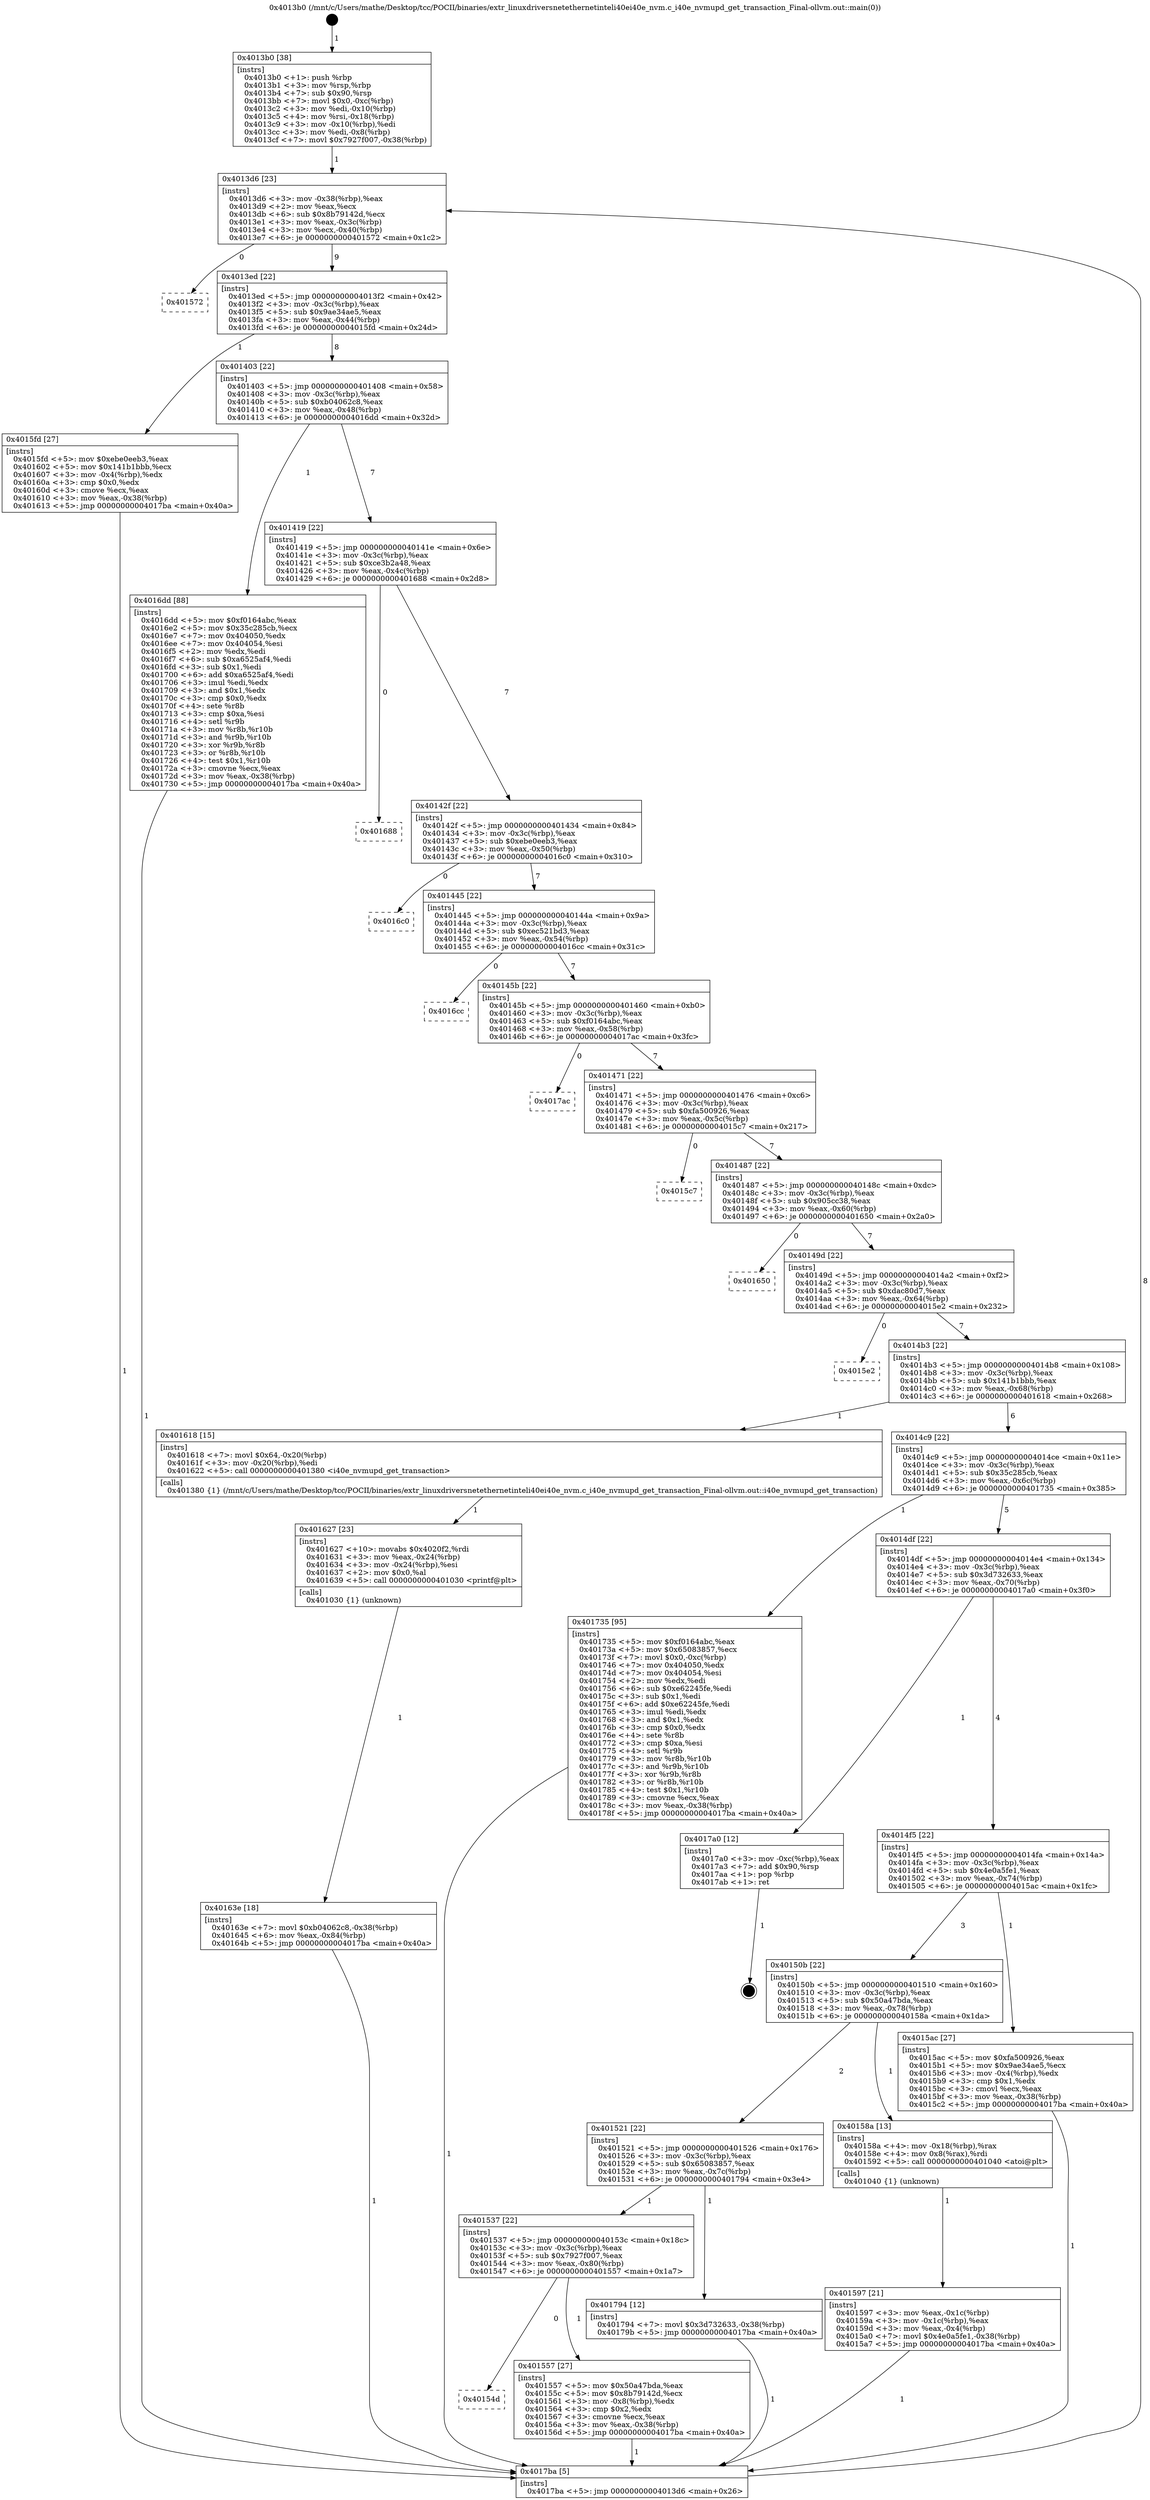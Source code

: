 digraph "0x4013b0" {
  label = "0x4013b0 (/mnt/c/Users/mathe/Desktop/tcc/POCII/binaries/extr_linuxdriversnetethernetinteli40ei40e_nvm.c_i40e_nvmupd_get_transaction_Final-ollvm.out::main(0))"
  labelloc = "t"
  node[shape=record]

  Entry [label="",width=0.3,height=0.3,shape=circle,fillcolor=black,style=filled]
  "0x4013d6" [label="{
     0x4013d6 [23]\l
     | [instrs]\l
     &nbsp;&nbsp;0x4013d6 \<+3\>: mov -0x38(%rbp),%eax\l
     &nbsp;&nbsp;0x4013d9 \<+2\>: mov %eax,%ecx\l
     &nbsp;&nbsp;0x4013db \<+6\>: sub $0x8b79142d,%ecx\l
     &nbsp;&nbsp;0x4013e1 \<+3\>: mov %eax,-0x3c(%rbp)\l
     &nbsp;&nbsp;0x4013e4 \<+3\>: mov %ecx,-0x40(%rbp)\l
     &nbsp;&nbsp;0x4013e7 \<+6\>: je 0000000000401572 \<main+0x1c2\>\l
  }"]
  "0x401572" [label="{
     0x401572\l
  }", style=dashed]
  "0x4013ed" [label="{
     0x4013ed [22]\l
     | [instrs]\l
     &nbsp;&nbsp;0x4013ed \<+5\>: jmp 00000000004013f2 \<main+0x42\>\l
     &nbsp;&nbsp;0x4013f2 \<+3\>: mov -0x3c(%rbp),%eax\l
     &nbsp;&nbsp;0x4013f5 \<+5\>: sub $0x9ae34ae5,%eax\l
     &nbsp;&nbsp;0x4013fa \<+3\>: mov %eax,-0x44(%rbp)\l
     &nbsp;&nbsp;0x4013fd \<+6\>: je 00000000004015fd \<main+0x24d\>\l
  }"]
  Exit [label="",width=0.3,height=0.3,shape=circle,fillcolor=black,style=filled,peripheries=2]
  "0x4015fd" [label="{
     0x4015fd [27]\l
     | [instrs]\l
     &nbsp;&nbsp;0x4015fd \<+5\>: mov $0xebe0eeb3,%eax\l
     &nbsp;&nbsp;0x401602 \<+5\>: mov $0x141b1bbb,%ecx\l
     &nbsp;&nbsp;0x401607 \<+3\>: mov -0x4(%rbp),%edx\l
     &nbsp;&nbsp;0x40160a \<+3\>: cmp $0x0,%edx\l
     &nbsp;&nbsp;0x40160d \<+3\>: cmove %ecx,%eax\l
     &nbsp;&nbsp;0x401610 \<+3\>: mov %eax,-0x38(%rbp)\l
     &nbsp;&nbsp;0x401613 \<+5\>: jmp 00000000004017ba \<main+0x40a\>\l
  }"]
  "0x401403" [label="{
     0x401403 [22]\l
     | [instrs]\l
     &nbsp;&nbsp;0x401403 \<+5\>: jmp 0000000000401408 \<main+0x58\>\l
     &nbsp;&nbsp;0x401408 \<+3\>: mov -0x3c(%rbp),%eax\l
     &nbsp;&nbsp;0x40140b \<+5\>: sub $0xb04062c8,%eax\l
     &nbsp;&nbsp;0x401410 \<+3\>: mov %eax,-0x48(%rbp)\l
     &nbsp;&nbsp;0x401413 \<+6\>: je 00000000004016dd \<main+0x32d\>\l
  }"]
  "0x40163e" [label="{
     0x40163e [18]\l
     | [instrs]\l
     &nbsp;&nbsp;0x40163e \<+7\>: movl $0xb04062c8,-0x38(%rbp)\l
     &nbsp;&nbsp;0x401645 \<+6\>: mov %eax,-0x84(%rbp)\l
     &nbsp;&nbsp;0x40164b \<+5\>: jmp 00000000004017ba \<main+0x40a\>\l
  }"]
  "0x4016dd" [label="{
     0x4016dd [88]\l
     | [instrs]\l
     &nbsp;&nbsp;0x4016dd \<+5\>: mov $0xf0164abc,%eax\l
     &nbsp;&nbsp;0x4016e2 \<+5\>: mov $0x35c285cb,%ecx\l
     &nbsp;&nbsp;0x4016e7 \<+7\>: mov 0x404050,%edx\l
     &nbsp;&nbsp;0x4016ee \<+7\>: mov 0x404054,%esi\l
     &nbsp;&nbsp;0x4016f5 \<+2\>: mov %edx,%edi\l
     &nbsp;&nbsp;0x4016f7 \<+6\>: sub $0xa6525af4,%edi\l
     &nbsp;&nbsp;0x4016fd \<+3\>: sub $0x1,%edi\l
     &nbsp;&nbsp;0x401700 \<+6\>: add $0xa6525af4,%edi\l
     &nbsp;&nbsp;0x401706 \<+3\>: imul %edi,%edx\l
     &nbsp;&nbsp;0x401709 \<+3\>: and $0x1,%edx\l
     &nbsp;&nbsp;0x40170c \<+3\>: cmp $0x0,%edx\l
     &nbsp;&nbsp;0x40170f \<+4\>: sete %r8b\l
     &nbsp;&nbsp;0x401713 \<+3\>: cmp $0xa,%esi\l
     &nbsp;&nbsp;0x401716 \<+4\>: setl %r9b\l
     &nbsp;&nbsp;0x40171a \<+3\>: mov %r8b,%r10b\l
     &nbsp;&nbsp;0x40171d \<+3\>: and %r9b,%r10b\l
     &nbsp;&nbsp;0x401720 \<+3\>: xor %r9b,%r8b\l
     &nbsp;&nbsp;0x401723 \<+3\>: or %r8b,%r10b\l
     &nbsp;&nbsp;0x401726 \<+4\>: test $0x1,%r10b\l
     &nbsp;&nbsp;0x40172a \<+3\>: cmovne %ecx,%eax\l
     &nbsp;&nbsp;0x40172d \<+3\>: mov %eax,-0x38(%rbp)\l
     &nbsp;&nbsp;0x401730 \<+5\>: jmp 00000000004017ba \<main+0x40a\>\l
  }"]
  "0x401419" [label="{
     0x401419 [22]\l
     | [instrs]\l
     &nbsp;&nbsp;0x401419 \<+5\>: jmp 000000000040141e \<main+0x6e\>\l
     &nbsp;&nbsp;0x40141e \<+3\>: mov -0x3c(%rbp),%eax\l
     &nbsp;&nbsp;0x401421 \<+5\>: sub $0xce3b2a48,%eax\l
     &nbsp;&nbsp;0x401426 \<+3\>: mov %eax,-0x4c(%rbp)\l
     &nbsp;&nbsp;0x401429 \<+6\>: je 0000000000401688 \<main+0x2d8\>\l
  }"]
  "0x401627" [label="{
     0x401627 [23]\l
     | [instrs]\l
     &nbsp;&nbsp;0x401627 \<+10\>: movabs $0x4020f2,%rdi\l
     &nbsp;&nbsp;0x401631 \<+3\>: mov %eax,-0x24(%rbp)\l
     &nbsp;&nbsp;0x401634 \<+3\>: mov -0x24(%rbp),%esi\l
     &nbsp;&nbsp;0x401637 \<+2\>: mov $0x0,%al\l
     &nbsp;&nbsp;0x401639 \<+5\>: call 0000000000401030 \<printf@plt\>\l
     | [calls]\l
     &nbsp;&nbsp;0x401030 \{1\} (unknown)\l
  }"]
  "0x401688" [label="{
     0x401688\l
  }", style=dashed]
  "0x40142f" [label="{
     0x40142f [22]\l
     | [instrs]\l
     &nbsp;&nbsp;0x40142f \<+5\>: jmp 0000000000401434 \<main+0x84\>\l
     &nbsp;&nbsp;0x401434 \<+3\>: mov -0x3c(%rbp),%eax\l
     &nbsp;&nbsp;0x401437 \<+5\>: sub $0xebe0eeb3,%eax\l
     &nbsp;&nbsp;0x40143c \<+3\>: mov %eax,-0x50(%rbp)\l
     &nbsp;&nbsp;0x40143f \<+6\>: je 00000000004016c0 \<main+0x310\>\l
  }"]
  "0x401597" [label="{
     0x401597 [21]\l
     | [instrs]\l
     &nbsp;&nbsp;0x401597 \<+3\>: mov %eax,-0x1c(%rbp)\l
     &nbsp;&nbsp;0x40159a \<+3\>: mov -0x1c(%rbp),%eax\l
     &nbsp;&nbsp;0x40159d \<+3\>: mov %eax,-0x4(%rbp)\l
     &nbsp;&nbsp;0x4015a0 \<+7\>: movl $0x4e0a5fe1,-0x38(%rbp)\l
     &nbsp;&nbsp;0x4015a7 \<+5\>: jmp 00000000004017ba \<main+0x40a\>\l
  }"]
  "0x4016c0" [label="{
     0x4016c0\l
  }", style=dashed]
  "0x401445" [label="{
     0x401445 [22]\l
     | [instrs]\l
     &nbsp;&nbsp;0x401445 \<+5\>: jmp 000000000040144a \<main+0x9a\>\l
     &nbsp;&nbsp;0x40144a \<+3\>: mov -0x3c(%rbp),%eax\l
     &nbsp;&nbsp;0x40144d \<+5\>: sub $0xec521bd3,%eax\l
     &nbsp;&nbsp;0x401452 \<+3\>: mov %eax,-0x54(%rbp)\l
     &nbsp;&nbsp;0x401455 \<+6\>: je 00000000004016cc \<main+0x31c\>\l
  }"]
  "0x4013b0" [label="{
     0x4013b0 [38]\l
     | [instrs]\l
     &nbsp;&nbsp;0x4013b0 \<+1\>: push %rbp\l
     &nbsp;&nbsp;0x4013b1 \<+3\>: mov %rsp,%rbp\l
     &nbsp;&nbsp;0x4013b4 \<+7\>: sub $0x90,%rsp\l
     &nbsp;&nbsp;0x4013bb \<+7\>: movl $0x0,-0xc(%rbp)\l
     &nbsp;&nbsp;0x4013c2 \<+3\>: mov %edi,-0x10(%rbp)\l
     &nbsp;&nbsp;0x4013c5 \<+4\>: mov %rsi,-0x18(%rbp)\l
     &nbsp;&nbsp;0x4013c9 \<+3\>: mov -0x10(%rbp),%edi\l
     &nbsp;&nbsp;0x4013cc \<+3\>: mov %edi,-0x8(%rbp)\l
     &nbsp;&nbsp;0x4013cf \<+7\>: movl $0x7927f007,-0x38(%rbp)\l
  }"]
  "0x4016cc" [label="{
     0x4016cc\l
  }", style=dashed]
  "0x40145b" [label="{
     0x40145b [22]\l
     | [instrs]\l
     &nbsp;&nbsp;0x40145b \<+5\>: jmp 0000000000401460 \<main+0xb0\>\l
     &nbsp;&nbsp;0x401460 \<+3\>: mov -0x3c(%rbp),%eax\l
     &nbsp;&nbsp;0x401463 \<+5\>: sub $0xf0164abc,%eax\l
     &nbsp;&nbsp;0x401468 \<+3\>: mov %eax,-0x58(%rbp)\l
     &nbsp;&nbsp;0x40146b \<+6\>: je 00000000004017ac \<main+0x3fc\>\l
  }"]
  "0x4017ba" [label="{
     0x4017ba [5]\l
     | [instrs]\l
     &nbsp;&nbsp;0x4017ba \<+5\>: jmp 00000000004013d6 \<main+0x26\>\l
  }"]
  "0x4017ac" [label="{
     0x4017ac\l
  }", style=dashed]
  "0x401471" [label="{
     0x401471 [22]\l
     | [instrs]\l
     &nbsp;&nbsp;0x401471 \<+5\>: jmp 0000000000401476 \<main+0xc6\>\l
     &nbsp;&nbsp;0x401476 \<+3\>: mov -0x3c(%rbp),%eax\l
     &nbsp;&nbsp;0x401479 \<+5\>: sub $0xfa500926,%eax\l
     &nbsp;&nbsp;0x40147e \<+3\>: mov %eax,-0x5c(%rbp)\l
     &nbsp;&nbsp;0x401481 \<+6\>: je 00000000004015c7 \<main+0x217\>\l
  }"]
  "0x40154d" [label="{
     0x40154d\l
  }", style=dashed]
  "0x4015c7" [label="{
     0x4015c7\l
  }", style=dashed]
  "0x401487" [label="{
     0x401487 [22]\l
     | [instrs]\l
     &nbsp;&nbsp;0x401487 \<+5\>: jmp 000000000040148c \<main+0xdc\>\l
     &nbsp;&nbsp;0x40148c \<+3\>: mov -0x3c(%rbp),%eax\l
     &nbsp;&nbsp;0x40148f \<+5\>: sub $0x905cc38,%eax\l
     &nbsp;&nbsp;0x401494 \<+3\>: mov %eax,-0x60(%rbp)\l
     &nbsp;&nbsp;0x401497 \<+6\>: je 0000000000401650 \<main+0x2a0\>\l
  }"]
  "0x401557" [label="{
     0x401557 [27]\l
     | [instrs]\l
     &nbsp;&nbsp;0x401557 \<+5\>: mov $0x50a47bda,%eax\l
     &nbsp;&nbsp;0x40155c \<+5\>: mov $0x8b79142d,%ecx\l
     &nbsp;&nbsp;0x401561 \<+3\>: mov -0x8(%rbp),%edx\l
     &nbsp;&nbsp;0x401564 \<+3\>: cmp $0x2,%edx\l
     &nbsp;&nbsp;0x401567 \<+3\>: cmovne %ecx,%eax\l
     &nbsp;&nbsp;0x40156a \<+3\>: mov %eax,-0x38(%rbp)\l
     &nbsp;&nbsp;0x40156d \<+5\>: jmp 00000000004017ba \<main+0x40a\>\l
  }"]
  "0x401650" [label="{
     0x401650\l
  }", style=dashed]
  "0x40149d" [label="{
     0x40149d [22]\l
     | [instrs]\l
     &nbsp;&nbsp;0x40149d \<+5\>: jmp 00000000004014a2 \<main+0xf2\>\l
     &nbsp;&nbsp;0x4014a2 \<+3\>: mov -0x3c(%rbp),%eax\l
     &nbsp;&nbsp;0x4014a5 \<+5\>: sub $0xdac80d7,%eax\l
     &nbsp;&nbsp;0x4014aa \<+3\>: mov %eax,-0x64(%rbp)\l
     &nbsp;&nbsp;0x4014ad \<+6\>: je 00000000004015e2 \<main+0x232\>\l
  }"]
  "0x401537" [label="{
     0x401537 [22]\l
     | [instrs]\l
     &nbsp;&nbsp;0x401537 \<+5\>: jmp 000000000040153c \<main+0x18c\>\l
     &nbsp;&nbsp;0x40153c \<+3\>: mov -0x3c(%rbp),%eax\l
     &nbsp;&nbsp;0x40153f \<+5\>: sub $0x7927f007,%eax\l
     &nbsp;&nbsp;0x401544 \<+3\>: mov %eax,-0x80(%rbp)\l
     &nbsp;&nbsp;0x401547 \<+6\>: je 0000000000401557 \<main+0x1a7\>\l
  }"]
  "0x4015e2" [label="{
     0x4015e2\l
  }", style=dashed]
  "0x4014b3" [label="{
     0x4014b3 [22]\l
     | [instrs]\l
     &nbsp;&nbsp;0x4014b3 \<+5\>: jmp 00000000004014b8 \<main+0x108\>\l
     &nbsp;&nbsp;0x4014b8 \<+3\>: mov -0x3c(%rbp),%eax\l
     &nbsp;&nbsp;0x4014bb \<+5\>: sub $0x141b1bbb,%eax\l
     &nbsp;&nbsp;0x4014c0 \<+3\>: mov %eax,-0x68(%rbp)\l
     &nbsp;&nbsp;0x4014c3 \<+6\>: je 0000000000401618 \<main+0x268\>\l
  }"]
  "0x401794" [label="{
     0x401794 [12]\l
     | [instrs]\l
     &nbsp;&nbsp;0x401794 \<+7\>: movl $0x3d732633,-0x38(%rbp)\l
     &nbsp;&nbsp;0x40179b \<+5\>: jmp 00000000004017ba \<main+0x40a\>\l
  }"]
  "0x401618" [label="{
     0x401618 [15]\l
     | [instrs]\l
     &nbsp;&nbsp;0x401618 \<+7\>: movl $0x64,-0x20(%rbp)\l
     &nbsp;&nbsp;0x40161f \<+3\>: mov -0x20(%rbp),%edi\l
     &nbsp;&nbsp;0x401622 \<+5\>: call 0000000000401380 \<i40e_nvmupd_get_transaction\>\l
     | [calls]\l
     &nbsp;&nbsp;0x401380 \{1\} (/mnt/c/Users/mathe/Desktop/tcc/POCII/binaries/extr_linuxdriversnetethernetinteli40ei40e_nvm.c_i40e_nvmupd_get_transaction_Final-ollvm.out::i40e_nvmupd_get_transaction)\l
  }"]
  "0x4014c9" [label="{
     0x4014c9 [22]\l
     | [instrs]\l
     &nbsp;&nbsp;0x4014c9 \<+5\>: jmp 00000000004014ce \<main+0x11e\>\l
     &nbsp;&nbsp;0x4014ce \<+3\>: mov -0x3c(%rbp),%eax\l
     &nbsp;&nbsp;0x4014d1 \<+5\>: sub $0x35c285cb,%eax\l
     &nbsp;&nbsp;0x4014d6 \<+3\>: mov %eax,-0x6c(%rbp)\l
     &nbsp;&nbsp;0x4014d9 \<+6\>: je 0000000000401735 \<main+0x385\>\l
  }"]
  "0x401521" [label="{
     0x401521 [22]\l
     | [instrs]\l
     &nbsp;&nbsp;0x401521 \<+5\>: jmp 0000000000401526 \<main+0x176\>\l
     &nbsp;&nbsp;0x401526 \<+3\>: mov -0x3c(%rbp),%eax\l
     &nbsp;&nbsp;0x401529 \<+5\>: sub $0x65083857,%eax\l
     &nbsp;&nbsp;0x40152e \<+3\>: mov %eax,-0x7c(%rbp)\l
     &nbsp;&nbsp;0x401531 \<+6\>: je 0000000000401794 \<main+0x3e4\>\l
  }"]
  "0x401735" [label="{
     0x401735 [95]\l
     | [instrs]\l
     &nbsp;&nbsp;0x401735 \<+5\>: mov $0xf0164abc,%eax\l
     &nbsp;&nbsp;0x40173a \<+5\>: mov $0x65083857,%ecx\l
     &nbsp;&nbsp;0x40173f \<+7\>: movl $0x0,-0xc(%rbp)\l
     &nbsp;&nbsp;0x401746 \<+7\>: mov 0x404050,%edx\l
     &nbsp;&nbsp;0x40174d \<+7\>: mov 0x404054,%esi\l
     &nbsp;&nbsp;0x401754 \<+2\>: mov %edx,%edi\l
     &nbsp;&nbsp;0x401756 \<+6\>: sub $0xe62245fe,%edi\l
     &nbsp;&nbsp;0x40175c \<+3\>: sub $0x1,%edi\l
     &nbsp;&nbsp;0x40175f \<+6\>: add $0xe62245fe,%edi\l
     &nbsp;&nbsp;0x401765 \<+3\>: imul %edi,%edx\l
     &nbsp;&nbsp;0x401768 \<+3\>: and $0x1,%edx\l
     &nbsp;&nbsp;0x40176b \<+3\>: cmp $0x0,%edx\l
     &nbsp;&nbsp;0x40176e \<+4\>: sete %r8b\l
     &nbsp;&nbsp;0x401772 \<+3\>: cmp $0xa,%esi\l
     &nbsp;&nbsp;0x401775 \<+4\>: setl %r9b\l
     &nbsp;&nbsp;0x401779 \<+3\>: mov %r8b,%r10b\l
     &nbsp;&nbsp;0x40177c \<+3\>: and %r9b,%r10b\l
     &nbsp;&nbsp;0x40177f \<+3\>: xor %r9b,%r8b\l
     &nbsp;&nbsp;0x401782 \<+3\>: or %r8b,%r10b\l
     &nbsp;&nbsp;0x401785 \<+4\>: test $0x1,%r10b\l
     &nbsp;&nbsp;0x401789 \<+3\>: cmovne %ecx,%eax\l
     &nbsp;&nbsp;0x40178c \<+3\>: mov %eax,-0x38(%rbp)\l
     &nbsp;&nbsp;0x40178f \<+5\>: jmp 00000000004017ba \<main+0x40a\>\l
  }"]
  "0x4014df" [label="{
     0x4014df [22]\l
     | [instrs]\l
     &nbsp;&nbsp;0x4014df \<+5\>: jmp 00000000004014e4 \<main+0x134\>\l
     &nbsp;&nbsp;0x4014e4 \<+3\>: mov -0x3c(%rbp),%eax\l
     &nbsp;&nbsp;0x4014e7 \<+5\>: sub $0x3d732633,%eax\l
     &nbsp;&nbsp;0x4014ec \<+3\>: mov %eax,-0x70(%rbp)\l
     &nbsp;&nbsp;0x4014ef \<+6\>: je 00000000004017a0 \<main+0x3f0\>\l
  }"]
  "0x40158a" [label="{
     0x40158a [13]\l
     | [instrs]\l
     &nbsp;&nbsp;0x40158a \<+4\>: mov -0x18(%rbp),%rax\l
     &nbsp;&nbsp;0x40158e \<+4\>: mov 0x8(%rax),%rdi\l
     &nbsp;&nbsp;0x401592 \<+5\>: call 0000000000401040 \<atoi@plt\>\l
     | [calls]\l
     &nbsp;&nbsp;0x401040 \{1\} (unknown)\l
  }"]
  "0x4017a0" [label="{
     0x4017a0 [12]\l
     | [instrs]\l
     &nbsp;&nbsp;0x4017a0 \<+3\>: mov -0xc(%rbp),%eax\l
     &nbsp;&nbsp;0x4017a3 \<+7\>: add $0x90,%rsp\l
     &nbsp;&nbsp;0x4017aa \<+1\>: pop %rbp\l
     &nbsp;&nbsp;0x4017ab \<+1\>: ret\l
  }"]
  "0x4014f5" [label="{
     0x4014f5 [22]\l
     | [instrs]\l
     &nbsp;&nbsp;0x4014f5 \<+5\>: jmp 00000000004014fa \<main+0x14a\>\l
     &nbsp;&nbsp;0x4014fa \<+3\>: mov -0x3c(%rbp),%eax\l
     &nbsp;&nbsp;0x4014fd \<+5\>: sub $0x4e0a5fe1,%eax\l
     &nbsp;&nbsp;0x401502 \<+3\>: mov %eax,-0x74(%rbp)\l
     &nbsp;&nbsp;0x401505 \<+6\>: je 00000000004015ac \<main+0x1fc\>\l
  }"]
  "0x40150b" [label="{
     0x40150b [22]\l
     | [instrs]\l
     &nbsp;&nbsp;0x40150b \<+5\>: jmp 0000000000401510 \<main+0x160\>\l
     &nbsp;&nbsp;0x401510 \<+3\>: mov -0x3c(%rbp),%eax\l
     &nbsp;&nbsp;0x401513 \<+5\>: sub $0x50a47bda,%eax\l
     &nbsp;&nbsp;0x401518 \<+3\>: mov %eax,-0x78(%rbp)\l
     &nbsp;&nbsp;0x40151b \<+6\>: je 000000000040158a \<main+0x1da\>\l
  }"]
  "0x4015ac" [label="{
     0x4015ac [27]\l
     | [instrs]\l
     &nbsp;&nbsp;0x4015ac \<+5\>: mov $0xfa500926,%eax\l
     &nbsp;&nbsp;0x4015b1 \<+5\>: mov $0x9ae34ae5,%ecx\l
     &nbsp;&nbsp;0x4015b6 \<+3\>: mov -0x4(%rbp),%edx\l
     &nbsp;&nbsp;0x4015b9 \<+3\>: cmp $0x1,%edx\l
     &nbsp;&nbsp;0x4015bc \<+3\>: cmovl %ecx,%eax\l
     &nbsp;&nbsp;0x4015bf \<+3\>: mov %eax,-0x38(%rbp)\l
     &nbsp;&nbsp;0x4015c2 \<+5\>: jmp 00000000004017ba \<main+0x40a\>\l
  }"]
  Entry -> "0x4013b0" [label=" 1"]
  "0x4013d6" -> "0x401572" [label=" 0"]
  "0x4013d6" -> "0x4013ed" [label=" 9"]
  "0x4017a0" -> Exit [label=" 1"]
  "0x4013ed" -> "0x4015fd" [label=" 1"]
  "0x4013ed" -> "0x401403" [label=" 8"]
  "0x401794" -> "0x4017ba" [label=" 1"]
  "0x401403" -> "0x4016dd" [label=" 1"]
  "0x401403" -> "0x401419" [label=" 7"]
  "0x401735" -> "0x4017ba" [label=" 1"]
  "0x401419" -> "0x401688" [label=" 0"]
  "0x401419" -> "0x40142f" [label=" 7"]
  "0x4016dd" -> "0x4017ba" [label=" 1"]
  "0x40142f" -> "0x4016c0" [label=" 0"]
  "0x40142f" -> "0x401445" [label=" 7"]
  "0x40163e" -> "0x4017ba" [label=" 1"]
  "0x401445" -> "0x4016cc" [label=" 0"]
  "0x401445" -> "0x40145b" [label=" 7"]
  "0x401627" -> "0x40163e" [label=" 1"]
  "0x40145b" -> "0x4017ac" [label=" 0"]
  "0x40145b" -> "0x401471" [label=" 7"]
  "0x401618" -> "0x401627" [label=" 1"]
  "0x401471" -> "0x4015c7" [label=" 0"]
  "0x401471" -> "0x401487" [label=" 7"]
  "0x4015fd" -> "0x4017ba" [label=" 1"]
  "0x401487" -> "0x401650" [label=" 0"]
  "0x401487" -> "0x40149d" [label=" 7"]
  "0x4015ac" -> "0x4017ba" [label=" 1"]
  "0x40149d" -> "0x4015e2" [label=" 0"]
  "0x40149d" -> "0x4014b3" [label=" 7"]
  "0x40158a" -> "0x401597" [label=" 1"]
  "0x4014b3" -> "0x401618" [label=" 1"]
  "0x4014b3" -> "0x4014c9" [label=" 6"]
  "0x4017ba" -> "0x4013d6" [label=" 8"]
  "0x4014c9" -> "0x401735" [label=" 1"]
  "0x4014c9" -> "0x4014df" [label=" 5"]
  "0x401557" -> "0x4017ba" [label=" 1"]
  "0x4014df" -> "0x4017a0" [label=" 1"]
  "0x4014df" -> "0x4014f5" [label=" 4"]
  "0x401537" -> "0x40154d" [label=" 0"]
  "0x4014f5" -> "0x4015ac" [label=" 1"]
  "0x4014f5" -> "0x40150b" [label=" 3"]
  "0x401537" -> "0x401557" [label=" 1"]
  "0x40150b" -> "0x40158a" [label=" 1"]
  "0x40150b" -> "0x401521" [label=" 2"]
  "0x4013b0" -> "0x4013d6" [label=" 1"]
  "0x401521" -> "0x401794" [label=" 1"]
  "0x401521" -> "0x401537" [label=" 1"]
  "0x401597" -> "0x4017ba" [label=" 1"]
}
